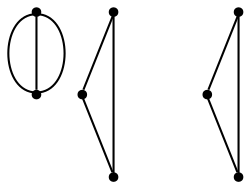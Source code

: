 graph {
  node [shape=point,comment="{\"directed\":false,\"doi\":\"10.1007/11618058_27\",\"figure\":\"5 (2)\"}"]

  v0 [pos="1279.270221656977,689.7101322809856"]
  v1 [pos="941.8804119731105,674.8685121536255"]
  v2 [pos="1280.3350381540697,763.6424620946249"]
  v3 [pos="1151.375617732558,781.7559798558553"]
  v4 [pos="998.3617414607559,828.5893042882283"]
  v5 [pos="1092.6824173328487,834.9841038386027"]
  v6 [pos="942.9451966751453,748.7966140111287"]
  v7 [pos="884.2509470385174,802.0226716995239"]

  v0 -- v1 [id="-1",pos="1279.270221656977,689.7101322809856 1274.4036700581396,679.6633323033651 1133.7191860465116,644.500724474589 1095.3537427325582,642.9008404413859 1056.98410247093,641.3008292516073 946.6761082848838,665.2758200963339 941.8804119731105,674.8685121536255"]
  v7 -- v4 [id="-2",pos="884.2509470385174,802.0226716995239 998.3617414607559,828.5893042882283 998.3617414607559,828.5893042882283 998.3617414607559,828.5893042882283"]
  v6 -- v3 [id="-3",pos="942.9451966751453,748.7966140111287 1151.375617732558,781.7559798558553 1151.375617732558,781.7559798558553 1151.375617732558,781.7559798558553"]
  v6 -- v2 [id="-4",pos="942.9451966751453,748.7966140111287 1280.3350381540697,763.6424620946249 1280.3350381540697,763.6424620946249 1280.3350381540697,763.6424620946249"]
  v1 -- v0 [id="-5",pos="941.8804119731105,674.8685121536255 1279.270221656977,689.7101322809856 1279.270221656977,689.7101322809856 1279.270221656977,689.7101322809856"]
  v4 -- v5 [id="-6",pos="998.3617414607559,828.5893042882283 1092.6824173328487,834.9841038386027 1092.6824173328487,834.9841038386027 1092.6824173328487,834.9841038386027"]
  v2 -- v3 [id="-7",pos="1280.3350381540697,763.6424620946249 1151.375617732558,781.7559798558553 1151.375617732558,781.7559798558553 1151.375617732558,781.7559798558553"]
  v1 -- v0 [id="-8",pos="941.8804119731105,674.8685121536255 946.6761082848838,676.4675060907999 1034.6007630813954,719.6216503779093 1095.3537427325582,722.8174765904745 1156.1025254360466,726.0174989700317 1279.2712390988372,689.7132794062296 1279.270221656977,689.7101322809856"]
  v7 -- v5 [id="-9",pos="884.2509470385174,802.0226716995239 1092.6824173328487,834.9841038386027 1092.6824173328487,834.9841038386027 1092.6824173328487,834.9841038386027"]
}